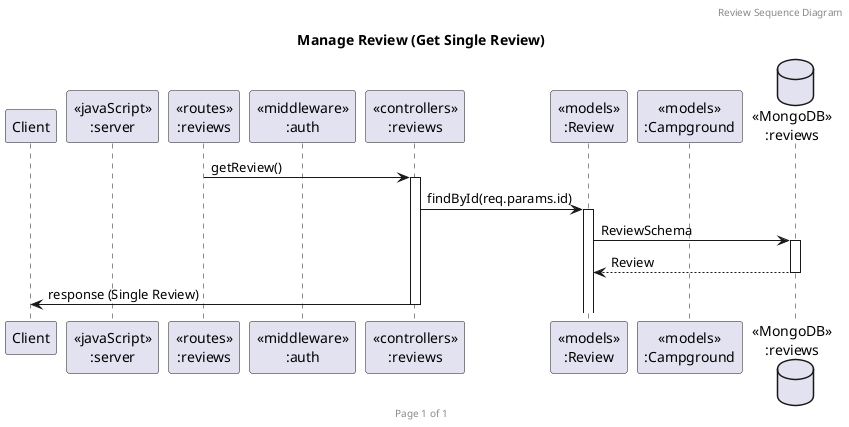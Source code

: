 @startuml manage-review

header Review Sequence Diagram
footer Page %page% of %lastpage%
title "Manage Review (Get Single Review)"

participant "Client" as client
participant "<<javaScript>>\n:server" as server
participant "<<routes>>\n:reviews" as routerReviews
participant "<<middleware>>\n:auth" as middlewareAuth
participant "<<controllers>>\n:reviews" as controllersReviews
participant "<<models>>\n:Review" as modelReview
participant "<<models>>\n:Campground" as modelCampground
database "<<MongoDB>>\n:reviews" as ReviewsDatabase

routerReviews -> controllersReviews ++: getReview()
controllersReviews -> modelReview ++: findById(req.params.id)
modelReview -> ReviewsDatabase ++: ReviewSchema
ReviewsDatabase --> modelReview --: Review
controllersReviews->client --: response (Single Review)

@enduml
